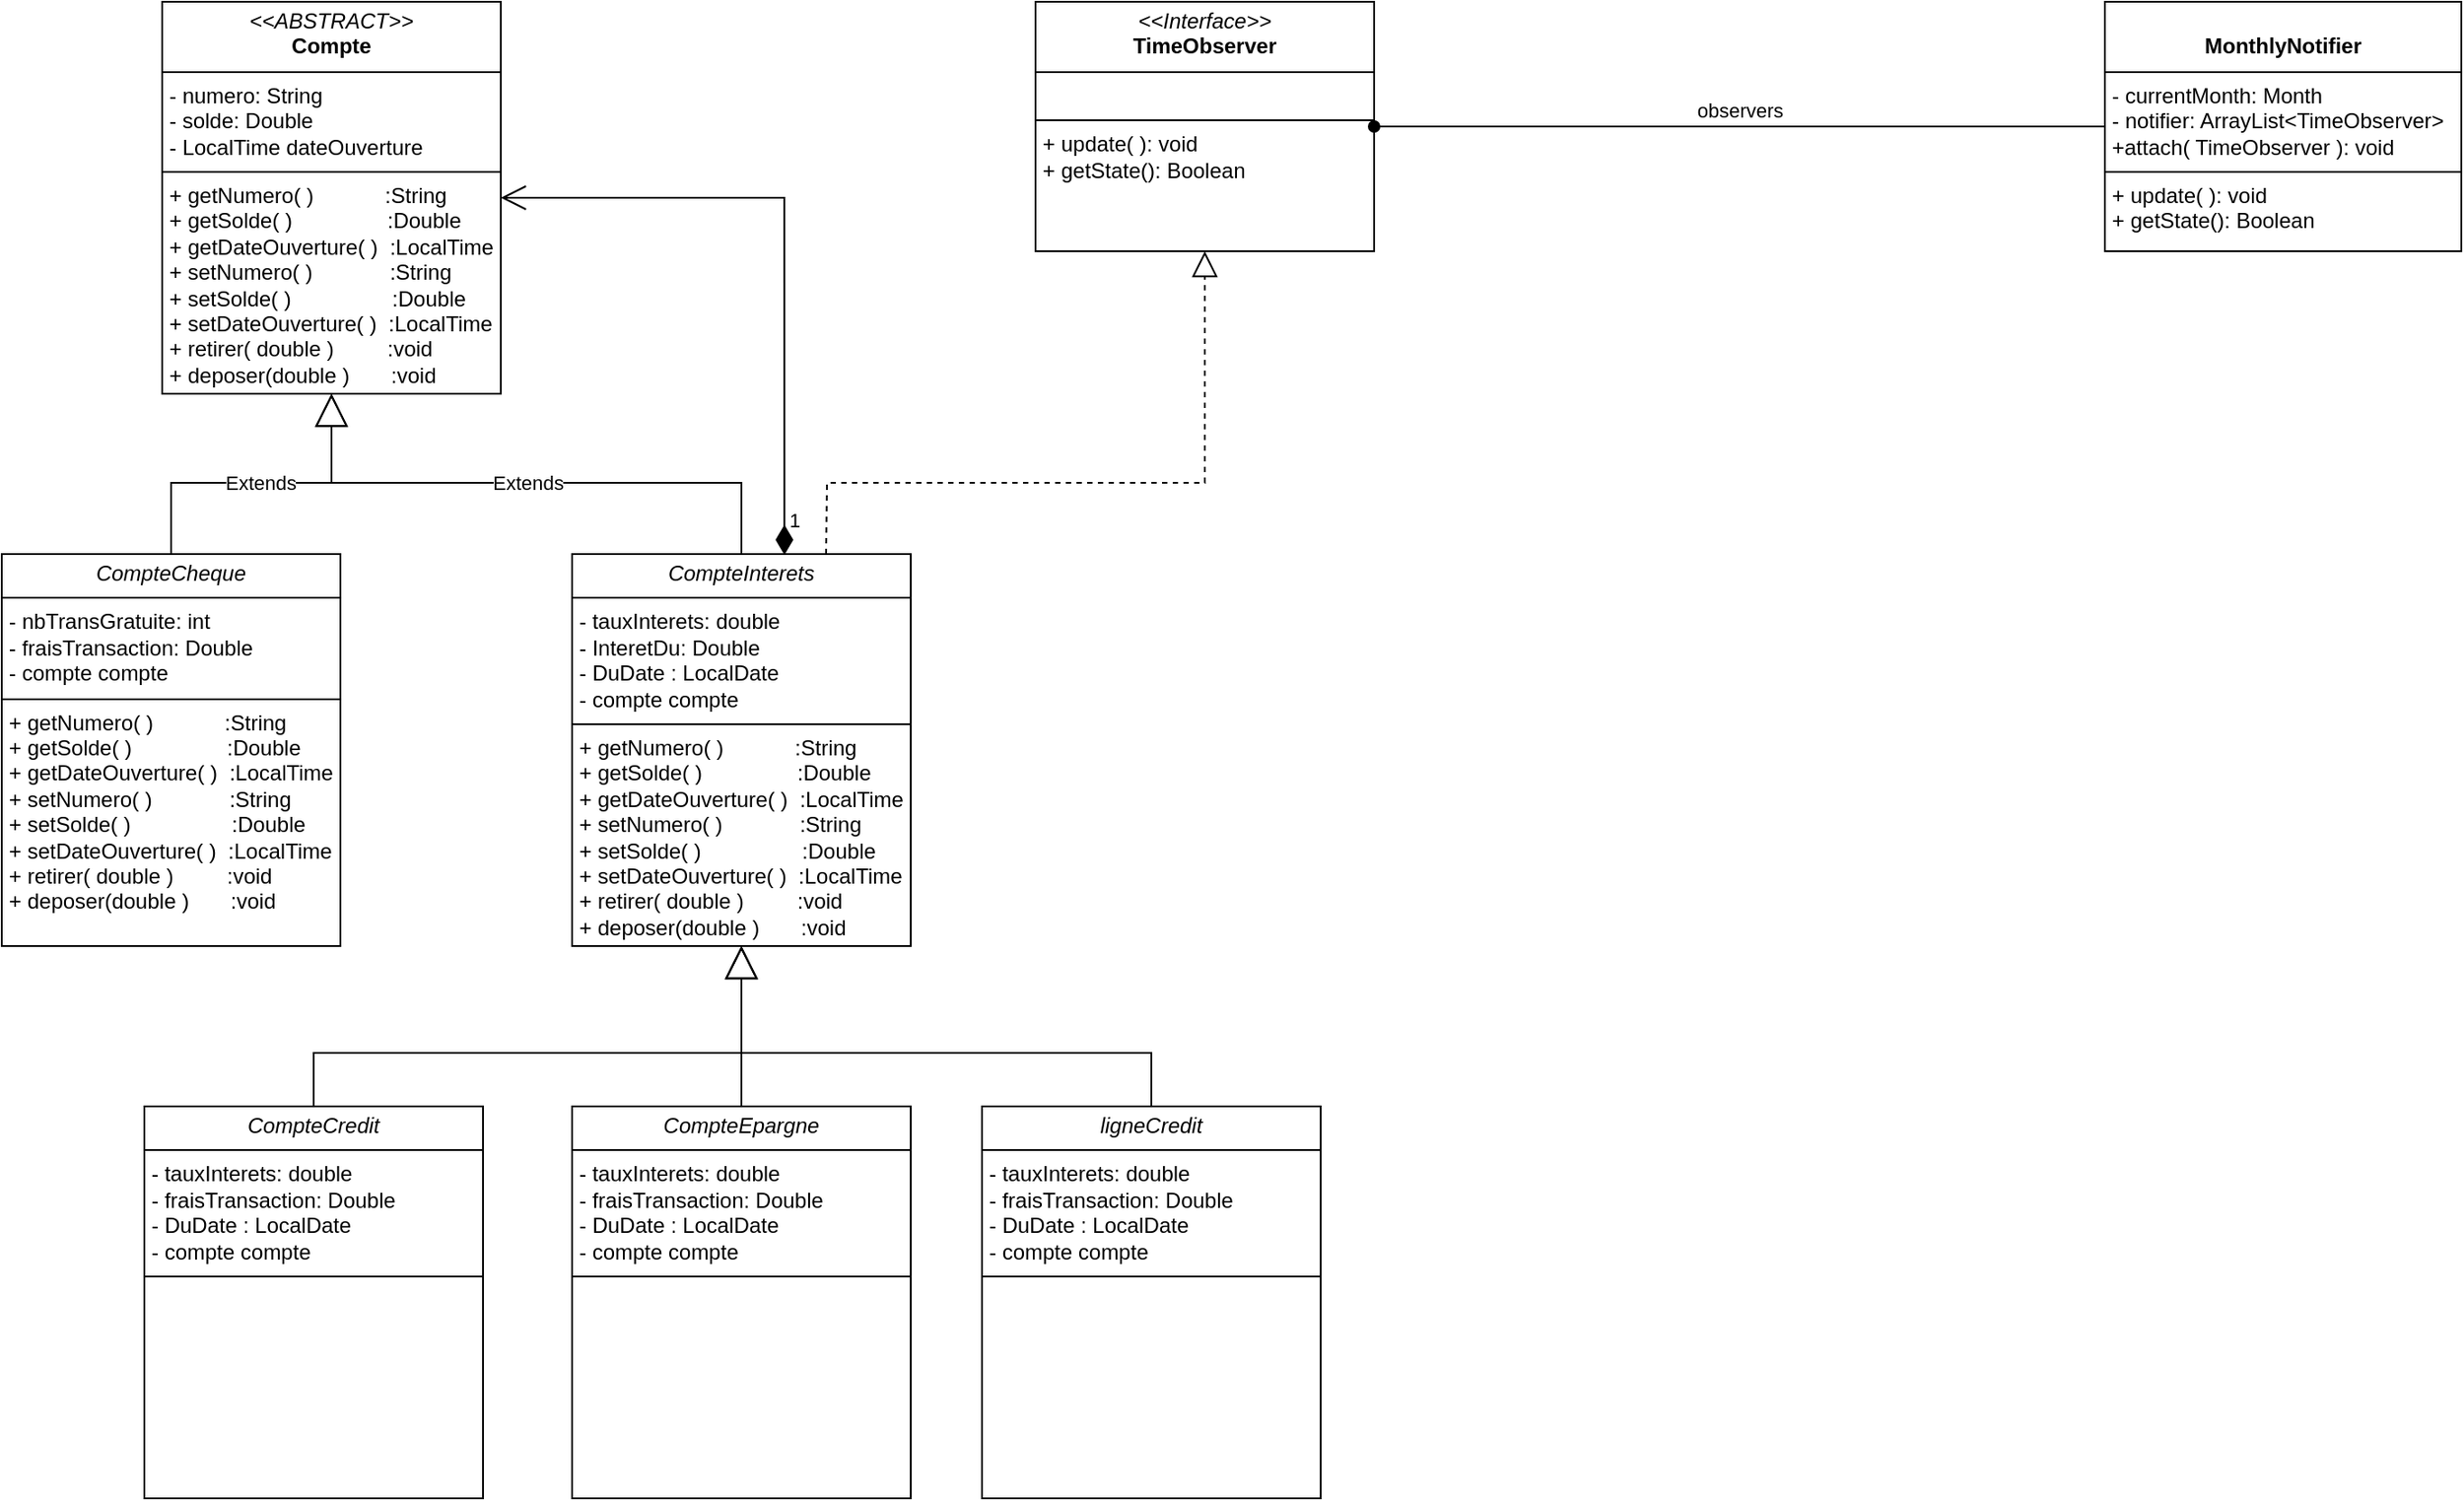 <mxfile version="26.1.1">
  <diagram name="Page-1" id="Y8b6xR42oyyeWq3YL9dn">
    <mxGraphModel dx="636" dy="337" grid="1" gridSize="10" guides="1" tooltips="1" connect="1" arrows="1" fold="1" page="1" pageScale="1" pageWidth="3300" pageHeight="4681" math="0" shadow="0">
      <root>
        <mxCell id="0" />
        <mxCell id="1" parent="0" />
        <mxCell id="dJRKlAbEhln0Lb5YtA-o-5" value="&lt;p style=&quot;margin:0px;margin-top:4px;text-align:center;&quot;&gt;&lt;i&gt;&amp;lt;&amp;lt;ABSTRACT&amp;gt;&amp;gt;&lt;/i&gt;&lt;br&gt;&lt;b&gt;Compte&lt;/b&gt;&lt;/p&gt;&lt;hr size=&quot;1&quot; style=&quot;border-style:solid;&quot;&gt;&lt;p style=&quot;margin:0px;margin-left:4px;&quot;&gt;- numero: String&lt;br&gt;- solde: Double&lt;/p&gt;&lt;p style=&quot;margin:0px;margin-left:4px;&quot;&gt;- LocalTime dateOuverture&lt;/p&gt;&lt;hr size=&quot;1&quot; style=&quot;border-style:solid;&quot;&gt;&lt;p style=&quot;margin:0px;margin-left:4px;&quot;&gt;+ getNumero( )&amp;nbsp; &amp;nbsp; &amp;nbsp; &amp;nbsp; &amp;nbsp; &amp;nbsp; :String&lt;br&gt;+ getSolde( )&amp;nbsp; &amp;nbsp; &amp;nbsp; &amp;nbsp; &amp;nbsp; &amp;nbsp; &amp;nbsp; &amp;nbsp; :Double&lt;/p&gt;&lt;p style=&quot;margin:0px;margin-left:4px;&quot;&gt;+ getDateOuverture( )&amp;nbsp; :LocalTime&lt;/p&gt;&lt;p style=&quot;margin: 0px 0px 0px 4px;&quot;&gt;+ setNumero( )&amp;nbsp; &amp;nbsp; &amp;nbsp; &amp;nbsp; &amp;nbsp; &amp;nbsp; &amp;nbsp;:String&lt;br&gt;+ setSolde( )&amp;nbsp; &amp;nbsp; &amp;nbsp; &amp;nbsp; &amp;nbsp; &amp;nbsp; &amp;nbsp; &amp;nbsp; &amp;nbsp;:Double&lt;/p&gt;&lt;p style=&quot;margin: 0px 0px 0px 4px;&quot;&gt;+ setDateOuverture( )&amp;nbsp; :LocalTime&lt;/p&gt;&lt;p style=&quot;margin: 0px 0px 0px 4px;&quot;&gt;+ retirer( double )&amp;nbsp; &amp;nbsp; &amp;nbsp; &amp;nbsp; &amp;nbsp;:void&lt;/p&gt;&lt;p style=&quot;margin: 0px 0px 0px 4px;&quot;&gt;+ deposer(double )&amp;nbsp; &amp;nbsp; &amp;nbsp; &amp;nbsp;:void&lt;/p&gt;&lt;p style=&quot;margin:0px;margin-left:4px;&quot;&gt;&lt;br&gt;&lt;/p&gt;&lt;p style=&quot;margin:0px;margin-left:4px;&quot;&gt;&lt;br&gt;&lt;/p&gt;" style="verticalAlign=top;align=left;overflow=fill;html=1;whiteSpace=wrap;" parent="1" vertex="1">
          <mxGeometry x="340" y="50" width="190" height="220" as="geometry" />
        </mxCell>
        <mxCell id="dJRKlAbEhln0Lb5YtA-o-6" value="&lt;p style=&quot;margin:0px;margin-top:4px;text-align:center;&quot;&gt;&lt;i&gt;CompteCheque&lt;/i&gt;&lt;/p&gt;&lt;hr size=&quot;1&quot; style=&quot;border-style:solid;&quot;&gt;&lt;p style=&quot;margin:0px;margin-left:4px;&quot;&gt;- nbTransGratuite: int&lt;br&gt;- fraisTransaction: Double&lt;/p&gt;&lt;p style=&quot;margin:0px;margin-left:4px;&quot;&gt;- compte compte&lt;/p&gt;&lt;hr size=&quot;1&quot; style=&quot;border-style:solid;&quot;&gt;&lt;p style=&quot;margin:0px;margin-left:4px;&quot;&gt;+ getNumero( )&amp;nbsp; &amp;nbsp; &amp;nbsp; &amp;nbsp; &amp;nbsp; &amp;nbsp; :String&lt;br&gt;+ getSolde( )&amp;nbsp; &amp;nbsp; &amp;nbsp; &amp;nbsp; &amp;nbsp; &amp;nbsp; &amp;nbsp; &amp;nbsp; :Double&lt;/p&gt;&lt;p style=&quot;margin:0px;margin-left:4px;&quot;&gt;+ getDateOuverture( )&amp;nbsp; :LocalTime&lt;/p&gt;&lt;p style=&quot;margin: 0px 0px 0px 4px;&quot;&gt;+ setNumero( )&amp;nbsp; &amp;nbsp; &amp;nbsp; &amp;nbsp; &amp;nbsp; &amp;nbsp; &amp;nbsp;:String&lt;br&gt;+ setSolde( )&amp;nbsp; &amp;nbsp; &amp;nbsp; &amp;nbsp; &amp;nbsp; &amp;nbsp; &amp;nbsp; &amp;nbsp; &amp;nbsp;:Double&lt;/p&gt;&lt;p style=&quot;margin: 0px 0px 0px 4px;&quot;&gt;+ setDateOuverture( )&amp;nbsp; :LocalTime&lt;/p&gt;&lt;p style=&quot;margin: 0px 0px 0px 4px;&quot;&gt;+ retirer( double )&amp;nbsp; &amp;nbsp; &amp;nbsp; &amp;nbsp; &amp;nbsp;:void&lt;/p&gt;&lt;p style=&quot;margin: 0px 0px 0px 4px;&quot;&gt;+ deposer(double )&amp;nbsp; &amp;nbsp; &amp;nbsp; &amp;nbsp;:void&lt;/p&gt;&lt;p style=&quot;margin:0px;margin-left:4px;&quot;&gt;&lt;br&gt;&lt;/p&gt;&lt;p style=&quot;margin:0px;margin-left:4px;&quot;&gt;&lt;br&gt;&lt;/p&gt;" style="verticalAlign=top;align=left;overflow=fill;html=1;whiteSpace=wrap;" parent="1" vertex="1">
          <mxGeometry x="250" y="360" width="190" height="220" as="geometry" />
        </mxCell>
        <mxCell id="dJRKlAbEhln0Lb5YtA-o-7" value="Extends" style="endArrow=block;endSize=16;endFill=0;html=1;rounded=0;entryX=0.5;entryY=1;entryDx=0;entryDy=0;exitX=0.5;exitY=0;exitDx=0;exitDy=0;" parent="1" source="dJRKlAbEhln0Lb5YtA-o-6" target="dJRKlAbEhln0Lb5YtA-o-5" edge="1">
          <mxGeometry width="160" relative="1" as="geometry">
            <mxPoint x="570" y="210" as="sourcePoint" />
            <mxPoint x="730" y="210" as="targetPoint" />
            <Array as="points">
              <mxPoint x="345" y="320" />
              <mxPoint x="435" y="320" />
            </Array>
          </mxGeometry>
        </mxCell>
        <mxCell id="dJRKlAbEhln0Lb5YtA-o-9" value="&lt;p style=&quot;margin:0px;margin-top:4px;text-align:center;&quot;&gt;&lt;i&gt;CompteInterets&lt;/i&gt;&lt;/p&gt;&lt;hr size=&quot;1&quot; style=&quot;border-style:solid;&quot;&gt;&lt;p style=&quot;margin:0px;margin-left:4px;&quot;&gt;- tauxInterets: double&lt;br&gt;- InteretDu: Double&lt;/p&gt;&lt;p style=&quot;margin:0px;margin-left:4px;&quot;&gt;- DuDate : LocalDate&lt;/p&gt;&lt;p style=&quot;margin:0px;margin-left:4px;&quot;&gt;- compte compte&lt;/p&gt;&lt;hr size=&quot;1&quot; style=&quot;border-style:solid;&quot;&gt;&lt;p style=&quot;margin:0px;margin-left:4px;&quot;&gt;+ getNumero( )&amp;nbsp; &amp;nbsp; &amp;nbsp; &amp;nbsp; &amp;nbsp; &amp;nbsp; :String&lt;br&gt;+ getSolde( )&amp;nbsp; &amp;nbsp; &amp;nbsp; &amp;nbsp; &amp;nbsp; &amp;nbsp; &amp;nbsp; &amp;nbsp; :Double&lt;/p&gt;&lt;p style=&quot;margin:0px;margin-left:4px;&quot;&gt;+ getDateOuverture( )&amp;nbsp; :LocalTime&lt;/p&gt;&lt;p style=&quot;margin: 0px 0px 0px 4px;&quot;&gt;+ setNumero( )&amp;nbsp; &amp;nbsp; &amp;nbsp; &amp;nbsp; &amp;nbsp; &amp;nbsp; &amp;nbsp;:String&lt;br&gt;+ setSolde( )&amp;nbsp; &amp;nbsp; &amp;nbsp; &amp;nbsp; &amp;nbsp; &amp;nbsp; &amp;nbsp; &amp;nbsp; &amp;nbsp;:Double&lt;/p&gt;&lt;p style=&quot;margin: 0px 0px 0px 4px;&quot;&gt;+ setDateOuverture( )&amp;nbsp; :LocalTime&lt;/p&gt;&lt;p style=&quot;margin: 0px 0px 0px 4px;&quot;&gt;+ retirer( double )&amp;nbsp; &amp;nbsp; &amp;nbsp; &amp;nbsp; &amp;nbsp;:void&lt;/p&gt;&lt;p style=&quot;margin: 0px 0px 0px 4px;&quot;&gt;+ deposer(double )&amp;nbsp; &amp;nbsp; &amp;nbsp; &amp;nbsp;:void&lt;/p&gt;&lt;p style=&quot;margin:0px;margin-left:4px;&quot;&gt;&lt;br&gt;&lt;/p&gt;&lt;p style=&quot;margin:0px;margin-left:4px;&quot;&gt;&lt;br&gt;&lt;/p&gt;" style="verticalAlign=top;align=left;overflow=fill;html=1;whiteSpace=wrap;" parent="1" vertex="1">
          <mxGeometry x="570" y="360" width="190" height="220" as="geometry" />
        </mxCell>
        <mxCell id="dJRKlAbEhln0Lb5YtA-o-10" value="Extends" style="endArrow=block;endSize=16;endFill=0;html=1;rounded=0;entryX=0.5;entryY=1;entryDx=0;entryDy=0;exitX=0.5;exitY=0;exitDx=0;exitDy=0;" parent="1" source="dJRKlAbEhln0Lb5YtA-o-9" target="dJRKlAbEhln0Lb5YtA-o-5" edge="1">
          <mxGeometry width="160" relative="1" as="geometry">
            <mxPoint x="345" y="370" as="sourcePoint" />
            <mxPoint x="445" y="280" as="targetPoint" />
            <Array as="points">
              <mxPoint x="665" y="320" />
              <mxPoint x="545" y="320" />
              <mxPoint x="435" y="320" />
            </Array>
          </mxGeometry>
        </mxCell>
        <mxCell id="dJRKlAbEhln0Lb5YtA-o-11" value="1" style="endArrow=open;html=1;endSize=12;startArrow=diamondThin;startSize=14;startFill=1;edgeStyle=orthogonalEdgeStyle;align=left;verticalAlign=bottom;rounded=0;exitX=0.627;exitY=0.002;exitDx=0;exitDy=0;entryX=1;entryY=0.5;entryDx=0;entryDy=0;exitPerimeter=0;" parent="1" source="dJRKlAbEhln0Lb5YtA-o-9" target="dJRKlAbEhln0Lb5YtA-o-5" edge="1">
          <mxGeometry x="-0.942" y="-1" relative="1" as="geometry">
            <mxPoint x="780" y="376" as="sourcePoint" />
            <mxPoint x="880" y="160" as="targetPoint" />
            <Array as="points">
              <mxPoint x="689" y="160" />
            </Array>
            <mxPoint as="offset" />
          </mxGeometry>
        </mxCell>
        <mxCell id="Y4Ik5Q8g15iuSHUJNuXj-3" value="&lt;p style=&quot;margin:0px;margin-top:4px;text-align:center;&quot;&gt;&lt;i&gt;ligneCredit&lt;/i&gt;&lt;/p&gt;&lt;hr size=&quot;1&quot; style=&quot;border-style:solid;&quot;&gt;&lt;p style=&quot;margin:0px;margin-left:4px;&quot;&gt;- tauxInterets: double&lt;br&gt;- fraisTransaction: Double&lt;/p&gt;&lt;p style=&quot;margin:0px;margin-left:4px;&quot;&gt;- DuDate : LocalDate&lt;/p&gt;&lt;p style=&quot;margin:0px;margin-left:4px;&quot;&gt;- compte compte&lt;/p&gt;&lt;hr size=&quot;1&quot; style=&quot;border-style:solid;&quot;&gt;&lt;p style=&quot;margin:0px;margin-left:4px;&quot;&gt;&lt;br&gt;&lt;/p&gt;&lt;p style=&quot;margin:0px;margin-left:4px;&quot;&gt;&lt;br&gt;&lt;/p&gt;&lt;p style=&quot;margin:0px;margin-left:4px;&quot;&gt;&lt;br&gt;&lt;/p&gt;" style="verticalAlign=top;align=left;overflow=fill;html=1;whiteSpace=wrap;" vertex="1" parent="1">
          <mxGeometry x="800" y="670" width="190" height="220" as="geometry" />
        </mxCell>
        <mxCell id="Y4Ik5Q8g15iuSHUJNuXj-4" value="&lt;p style=&quot;margin:0px;margin-top:4px;text-align:center;&quot;&gt;&lt;i&gt;CompteEpargne&lt;/i&gt;&lt;/p&gt;&lt;hr size=&quot;1&quot; style=&quot;border-style:solid;&quot;&gt;&lt;p style=&quot;margin:0px;margin-left:4px;&quot;&gt;- tauxInterets: double&lt;br&gt;- fraisTransaction: Double&lt;/p&gt;&lt;p style=&quot;margin:0px;margin-left:4px;&quot;&gt;- DuDate : LocalDate&lt;/p&gt;&lt;p style=&quot;margin:0px;margin-left:4px;&quot;&gt;- compte compte&lt;/p&gt;&lt;hr size=&quot;1&quot; style=&quot;border-style:solid;&quot;&gt;&lt;p style=&quot;margin:0px;margin-left:4px;&quot;&gt;&lt;br&gt;&lt;/p&gt;&lt;p style=&quot;margin:0px;margin-left:4px;&quot;&gt;&lt;br&gt;&lt;/p&gt;&lt;p style=&quot;margin:0px;margin-left:4px;&quot;&gt;&lt;br&gt;&lt;/p&gt;" style="verticalAlign=top;align=left;overflow=fill;html=1;whiteSpace=wrap;" vertex="1" parent="1">
          <mxGeometry x="570" y="670" width="190" height="220" as="geometry" />
        </mxCell>
        <mxCell id="Y4Ik5Q8g15iuSHUJNuXj-5" value="&lt;p style=&quot;margin:0px;margin-top:4px;text-align:center;&quot;&gt;&lt;i&gt;CompteCredit&lt;/i&gt;&lt;/p&gt;&lt;hr size=&quot;1&quot; style=&quot;border-style:solid;&quot;&gt;&lt;p style=&quot;margin:0px;margin-left:4px;&quot;&gt;- tauxInterets: double&lt;br&gt;- fraisTransaction: Double&lt;/p&gt;&lt;p style=&quot;margin:0px;margin-left:4px;&quot;&gt;- DuDate : LocalDate&lt;/p&gt;&lt;p style=&quot;margin:0px;margin-left:4px;&quot;&gt;- compte compte&lt;/p&gt;&lt;hr size=&quot;1&quot; style=&quot;border-style:solid;&quot;&gt;&lt;p style=&quot;margin:0px;margin-left:4px;&quot;&gt;&lt;br&gt;&lt;/p&gt;&lt;p style=&quot;margin:0px;margin-left:4px;&quot;&gt;&lt;br&gt;&lt;/p&gt;&lt;p style=&quot;margin:0px;margin-left:4px;&quot;&gt;&lt;br&gt;&lt;/p&gt;" style="verticalAlign=top;align=left;overflow=fill;html=1;whiteSpace=wrap;" vertex="1" parent="1">
          <mxGeometry x="330" y="670" width="190" height="220" as="geometry" />
        </mxCell>
        <mxCell id="Y4Ik5Q8g15iuSHUJNuXj-6" value="" style="endArrow=block;endSize=16;endFill=0;html=1;rounded=0;entryX=0.5;entryY=1;entryDx=0;entryDy=0;exitX=0.5;exitY=0;exitDx=0;exitDy=0;" edge="1" parent="1" source="Y4Ik5Q8g15iuSHUJNuXj-4" target="dJRKlAbEhln0Lb5YtA-o-9">
          <mxGeometry width="160" relative="1" as="geometry">
            <mxPoint x="610" y="670" as="sourcePoint" />
            <mxPoint x="670" y="580" as="targetPoint" />
            <Array as="points" />
          </mxGeometry>
        </mxCell>
        <mxCell id="Y4Ik5Q8g15iuSHUJNuXj-7" value="" style="endArrow=block;endSize=16;endFill=0;html=1;rounded=0;entryX=0.5;entryY=1;entryDx=0;entryDy=0;exitX=0.5;exitY=0;exitDx=0;exitDy=0;" edge="1" parent="1" source="Y4Ik5Q8g15iuSHUJNuXj-3" target="dJRKlAbEhln0Lb5YtA-o-9">
          <mxGeometry width="160" relative="1" as="geometry">
            <mxPoint x="675" y="680" as="sourcePoint" />
            <mxPoint x="675" y="590" as="targetPoint" />
            <Array as="points">
              <mxPoint x="895" y="640" />
              <mxPoint x="665" y="640" />
            </Array>
          </mxGeometry>
        </mxCell>
        <mxCell id="Y4Ik5Q8g15iuSHUJNuXj-8" value="" style="endArrow=block;endSize=16;endFill=0;html=1;rounded=0;entryX=0.5;entryY=1;entryDx=0;entryDy=0;exitX=0.5;exitY=0;exitDx=0;exitDy=0;" edge="1" parent="1" source="Y4Ik5Q8g15iuSHUJNuXj-5" target="dJRKlAbEhln0Lb5YtA-o-9">
          <mxGeometry width="160" relative="1" as="geometry">
            <mxPoint x="905" y="680" as="sourcePoint" />
            <mxPoint x="675" y="590" as="targetPoint" />
            <Array as="points">
              <mxPoint x="425" y="640" />
              <mxPoint x="665" y="640" />
            </Array>
          </mxGeometry>
        </mxCell>
        <mxCell id="Y4Ik5Q8g15iuSHUJNuXj-9" value="" style="endArrow=block;dashed=1;endFill=0;endSize=12;html=1;rounded=0;exitX=0.75;exitY=0;exitDx=0;exitDy=0;" edge="1" parent="1" source="dJRKlAbEhln0Lb5YtA-o-9" target="Y4Ik5Q8g15iuSHUJNuXj-10">
          <mxGeometry width="160" relative="1" as="geometry">
            <mxPoint x="750" y="290" as="sourcePoint" />
            <mxPoint x="910" y="290" as="targetPoint" />
            <Array as="points">
              <mxPoint x="713" y="320" />
              <mxPoint x="925" y="320" />
            </Array>
          </mxGeometry>
        </mxCell>
        <mxCell id="Y4Ik5Q8g15iuSHUJNuXj-10" value="&lt;p style=&quot;margin:0px;margin-top:4px;text-align:center;&quot;&gt;&lt;i&gt;&amp;lt;&amp;lt;Interface&amp;gt;&amp;gt;&lt;/i&gt;&lt;br&gt;&lt;b&gt;TimeObserver&lt;/b&gt;&lt;/p&gt;&lt;hr size=&quot;1&quot; style=&quot;border-style:solid;&quot;&gt;&lt;p style=&quot;margin:0px;margin-left:4px;&quot;&gt;&lt;br&gt;&lt;/p&gt;&lt;hr size=&quot;1&quot; style=&quot;border-style:solid;&quot;&gt;&lt;p style=&quot;margin:0px;margin-left:4px;&quot;&gt;+ update( ): void&lt;br&gt;+ getState(): Boolean&lt;/p&gt;" style="verticalAlign=top;align=left;overflow=fill;html=1;whiteSpace=wrap;" vertex="1" parent="1">
          <mxGeometry x="830" y="50" width="190" height="140" as="geometry" />
        </mxCell>
        <mxCell id="Y4Ik5Q8g15iuSHUJNuXj-11" value="&lt;p style=&quot;margin:0px;margin-top:4px;text-align:center;&quot;&gt;&lt;br&gt;&lt;b&gt;MonthlyNotifier&lt;/b&gt;&lt;/p&gt;&lt;hr size=&quot;1&quot; style=&quot;border-style:solid;&quot;&gt;&lt;p style=&quot;margin:0px;margin-left:4px;&quot;&gt;- currentMonth: Month&lt;/p&gt;&lt;p style=&quot;margin:0px;margin-left:4px;&quot;&gt;- notifier: ArrayList&amp;lt;TimeObserver&amp;gt;&lt;/p&gt;&lt;p style=&quot;margin:0px;margin-left:4px;&quot;&gt;+attach( TimeObserver ): void&lt;/p&gt;&lt;hr size=&quot;1&quot; style=&quot;border-style:solid;&quot;&gt;&lt;p style=&quot;margin:0px;margin-left:4px;&quot;&gt;+ update( ): void&lt;br&gt;+ getState(): Boolean&lt;/p&gt;" style="verticalAlign=top;align=left;overflow=fill;html=1;whiteSpace=wrap;" vertex="1" parent="1">
          <mxGeometry x="1430" y="50" width="200" height="140" as="geometry" />
        </mxCell>
        <mxCell id="Y4Ik5Q8g15iuSHUJNuXj-12" value="observers" style="html=1;verticalAlign=bottom;endArrow=oval;curved=0;rounded=0;entryX=1;entryY=0.5;entryDx=0;entryDy=0;exitX=0;exitY=0.5;exitDx=0;exitDy=0;endFill=1;" edge="1" parent="1" source="Y4Ik5Q8g15iuSHUJNuXj-11" target="Y4Ik5Q8g15iuSHUJNuXj-10">
          <mxGeometry width="80" relative="1" as="geometry">
            <mxPoint x="1120" y="240" as="sourcePoint" />
            <mxPoint x="1200" y="240" as="targetPoint" />
          </mxGeometry>
        </mxCell>
      </root>
    </mxGraphModel>
  </diagram>
</mxfile>
